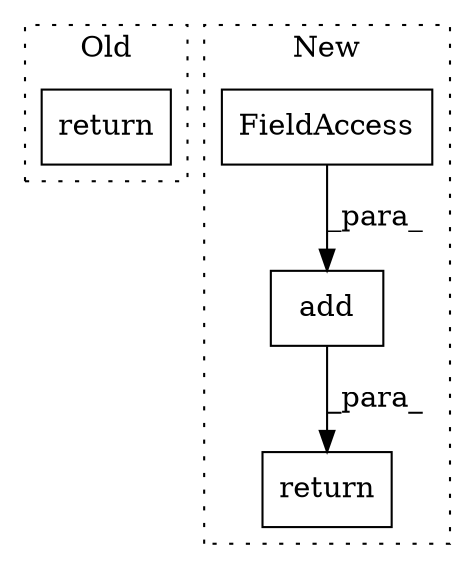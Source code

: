 digraph G {
subgraph cluster0 {
1 [label="return" a="41" s="775" l="7" shape="box"];
label = "Old";
style="dotted";
}
subgraph cluster1 {
2 [label="add" a="32" s="817,825" l="4,1" shape="box"];
3 [label="return" a="41" s="775" l="7" shape="box"];
4 [label="FieldAccess" a="22" s="821" l="1" shape="box"];
label = "New";
style="dotted";
}
2 -> 3 [label="_para_"];
4 -> 2 [label="_para_"];
}